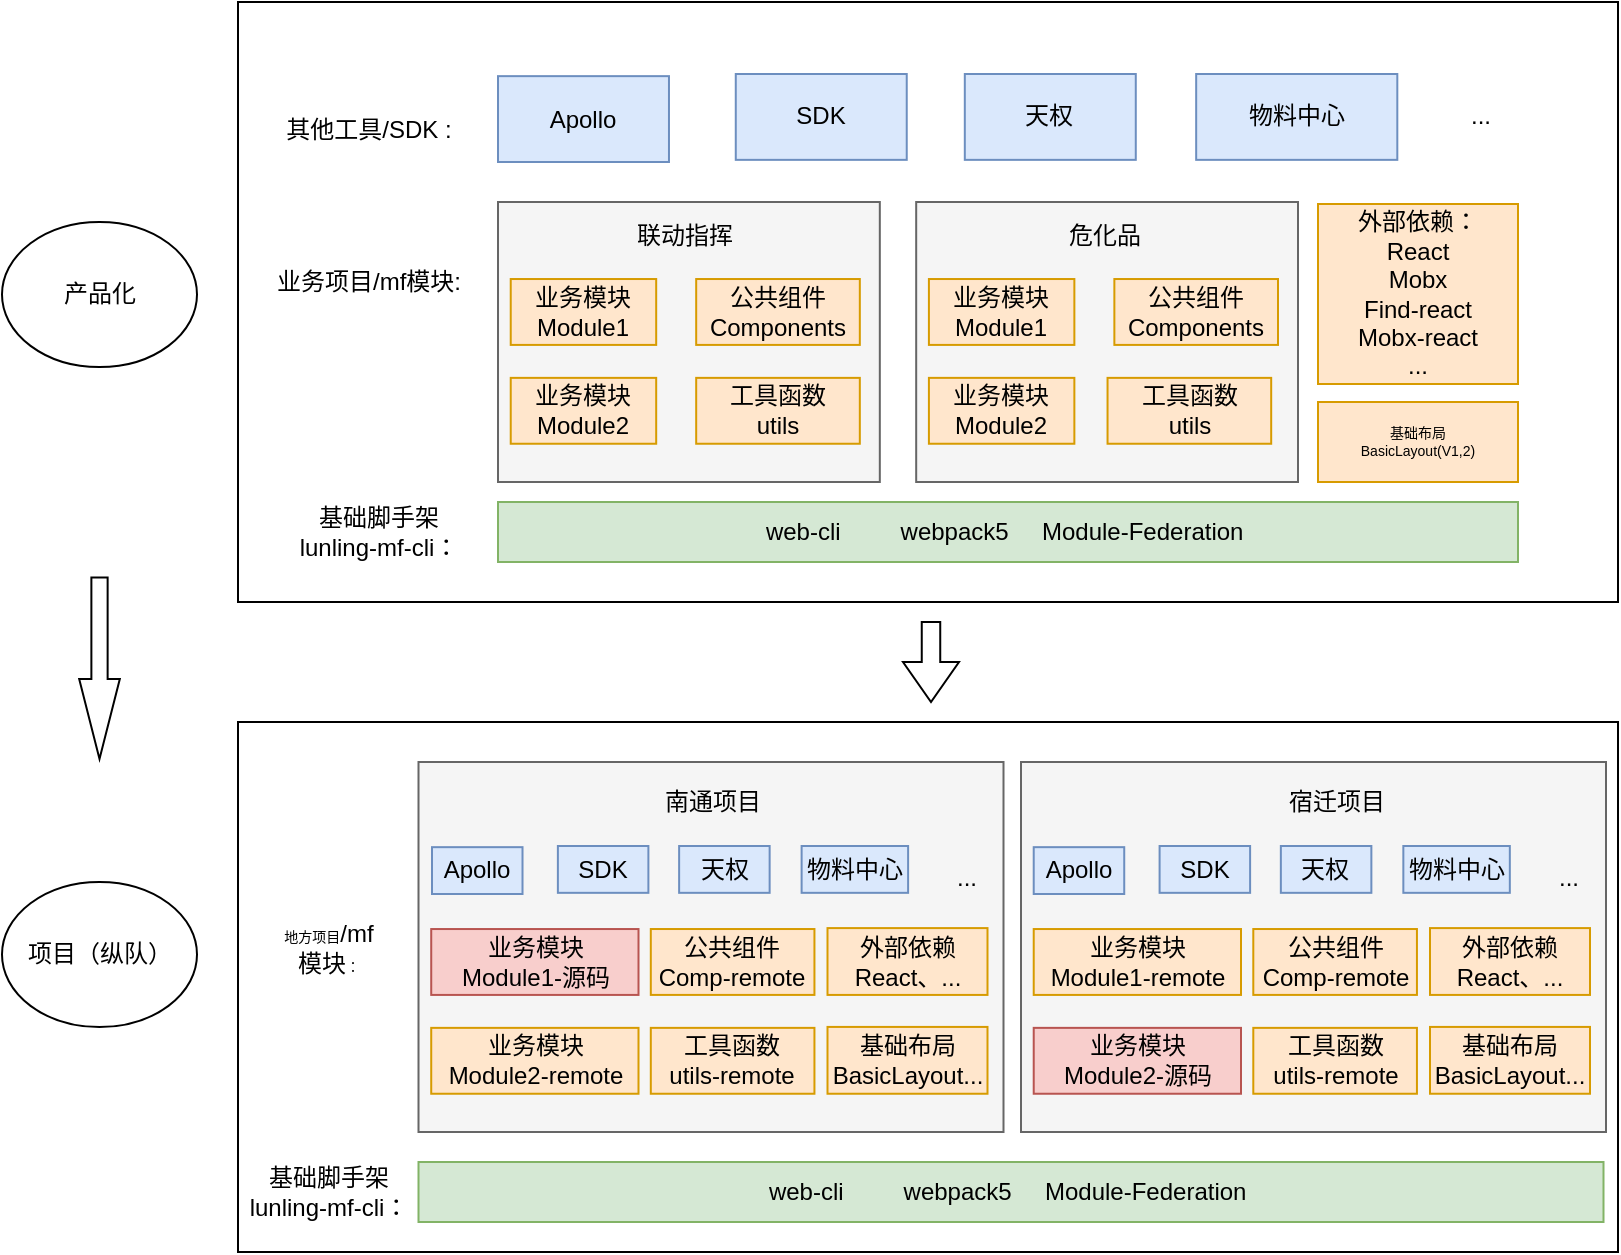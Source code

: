 <mxfile version="15.7.3" type="github">
  <diagram id="qYtG-a8lDuCber2_HTPU" name="第 1 页">
    <mxGraphModel dx="1188" dy="643" grid="1" gridSize="10" guides="1" tooltips="1" connect="1" arrows="1" fold="1" page="1" pageScale="1" pageWidth="827" pageHeight="1169" math="0" shadow="0">
      <root>
        <mxCell id="0" />
        <mxCell id="1" parent="0" />
        <mxCell id="sSeV7hXw5rhQuQ9Eckyw-49" value="" style="rounded=0;whiteSpace=wrap;html=1;fontSize=7;fillColor=none;" vertex="1" parent="1">
          <mxGeometry x="128" y="420" width="690" height="265" as="geometry" />
        </mxCell>
        <mxCell id="sSeV7hXw5rhQuQ9Eckyw-19" value="" style="rounded=0;whiteSpace=wrap;html=1;fontSize=7;fillColor=none;" vertex="1" parent="1">
          <mxGeometry x="128" y="60" width="690" height="300" as="geometry" />
        </mxCell>
        <mxCell id="TgehsIDATV7xhi2gPNsP-1" value="web-cli&amp;nbsp; &amp;nbsp; &amp;nbsp; &amp;nbsp; &amp;nbsp;webpack5&amp;nbsp; &amp;nbsp; &amp;nbsp;Module-Federation&amp;nbsp;" style="rounded=0;whiteSpace=wrap;html=1;fillColor=#d5e8d4;strokeColor=#82b366;" parent="1" vertex="1">
          <mxGeometry x="258" y="310" width="510" height="30" as="geometry" />
        </mxCell>
        <mxCell id="TgehsIDATV7xhi2gPNsP-6" value="外部依赖：&lt;br&gt;React&lt;br&gt;Mobx&lt;br&gt;Find-react&lt;br&gt;Mobx-react&lt;br&gt;..." style="rounded=0;whiteSpace=wrap;html=1;fillColor=#ffe6cc;strokeColor=#d79b00;" parent="1" vertex="1">
          <mxGeometry x="668" y="161" width="100" height="90" as="geometry" />
        </mxCell>
        <mxCell id="TgehsIDATV7xhi2gPNsP-7" value="基础布局&#xa;BasicLayout(V1,2)" style="rounded=0;whiteSpace=wrap;fillColor=#ffe6cc;strokeColor=#d79b00;fontSize=7;" parent="1" vertex="1">
          <mxGeometry x="668" y="260" width="100" height="40" as="geometry" />
        </mxCell>
        <mxCell id="TgehsIDATV7xhi2gPNsP-10" value="基础脚手架&lt;br&gt;lunling-mf-cli：" style="text;html=1;align=center;verticalAlign=middle;resizable=0;points=[];autosize=1;strokeColor=none;fillColor=none;" parent="1" vertex="1">
          <mxGeometry x="153" y="310" width="90" height="30" as="geometry" />
        </mxCell>
        <mxCell id="TgehsIDATV7xhi2gPNsP-11" value="业务项目/mf模块:" style="text;html=1;align=center;verticalAlign=middle;resizable=0;points=[];autosize=1;strokeColor=none;fillColor=none;" parent="1" vertex="1">
          <mxGeometry x="138" y="190" width="110" height="20" as="geometry" />
        </mxCell>
        <mxCell id="sSeV7hXw5rhQuQ9Eckyw-3" value="" style="group" vertex="1" connectable="0" parent="1">
          <mxGeometry x="258" y="160" width="400" height="140" as="geometry" />
        </mxCell>
        <mxCell id="TgehsIDATV7xhi2gPNsP-9" value="" style="rounded=0;whiteSpace=wrap;html=1;fillColor=#f5f5f5;fontColor=#333333;strokeColor=#666666;" parent="sSeV7hXw5rhQuQ9Eckyw-3" vertex="1">
          <mxGeometry width="190.909" height="140" as="geometry" />
        </mxCell>
        <mxCell id="TgehsIDATV7xhi2gPNsP-2" value="业务模块Module1" style="rounded=0;whiteSpace=wrap;html=1;fillColor=#ffe6cc;strokeColor=#d79b00;" parent="sSeV7hXw5rhQuQ9Eckyw-3" vertex="1">
          <mxGeometry x="6.364" y="38.516" width="72.727" height="32.941" as="geometry" />
        </mxCell>
        <mxCell id="TgehsIDATV7xhi2gPNsP-3" value="业务模块Module2&lt;span style=&quot;color: rgba(0 , 0 , 0 , 0) ; font-family: monospace ; font-size: 0px&quot;&gt;%3CmxGraphModel%3E%3Croot%3E%3CmxCell%20id%3D%220%22%2F%3E%3CmxCell%20id%3D%221%22%20parent%3D%220%22%2F%3E%3CmxCell%20id%3D%222%22%20value%3D%22%E4%B8%9A%E5%8A%A1%E7%BB%84%E4%BB%B6%22%20style%3D%22rounded%3D0%3BwhiteSpace%3Dwrap%3Bhtml%3D1%3B%22%20vertex%3D%221%22%20parent%3D%221%22%3E%3CmxGeometry%20x%3D%22180%22%20y%3D%22300%22%20width%3D%22120%22%20height%3D%2260%22%20as%3D%22geometry%22%2F%3E%3C%2FmxCell%3E%3C%2Froot%3E%3C%2FmxGraphModel%3E&lt;/span&gt;" style="rounded=0;whiteSpace=wrap;html=1;fillColor=#ffe6cc;strokeColor=#d79b00;" parent="sSeV7hXw5rhQuQ9Eckyw-3" vertex="1">
          <mxGeometry x="6.364" y="87.928" width="72.727" height="32.941" as="geometry" />
        </mxCell>
        <mxCell id="TgehsIDATV7xhi2gPNsP-4" value="公共组件&lt;br&gt;Components" style="rounded=0;whiteSpace=wrap;html=1;fillColor=#ffe6cc;strokeColor=#d79b00;" parent="sSeV7hXw5rhQuQ9Eckyw-3" vertex="1">
          <mxGeometry x="99.091" y="38.516" width="81.818" height="32.941" as="geometry" />
        </mxCell>
        <mxCell id="TgehsIDATV7xhi2gPNsP-5" value="工具函数&lt;br&gt;utils" style="rounded=0;whiteSpace=wrap;html=1;fillColor=#ffe6cc;strokeColor=#d79b00;" parent="sSeV7hXw5rhQuQ9Eckyw-3" vertex="1">
          <mxGeometry x="99.091" y="87.928" width="81.818" height="32.941" as="geometry" />
        </mxCell>
        <mxCell id="TgehsIDATV7xhi2gPNsP-18" value="" style="rounded=0;whiteSpace=wrap;html=1;fillColor=#f5f5f5;fontColor=#333333;strokeColor=#666666;" parent="sSeV7hXw5rhQuQ9Eckyw-3" vertex="1">
          <mxGeometry x="209.091" width="190.909" height="140" as="geometry" />
        </mxCell>
        <mxCell id="TgehsIDATV7xhi2gPNsP-19" value="业务模块Module1" style="rounded=0;whiteSpace=wrap;html=1;fillColor=#ffe6cc;strokeColor=#d79b00;" parent="sSeV7hXw5rhQuQ9Eckyw-3" vertex="1">
          <mxGeometry x="215.455" y="38.516" width="72.727" height="32.941" as="geometry" />
        </mxCell>
        <mxCell id="TgehsIDATV7xhi2gPNsP-20" value="业务模块Module2&lt;span style=&quot;color: rgba(0 , 0 , 0 , 0) ; font-family: monospace ; font-size: 0px&quot;&gt;%3CmxGraphModel%3E%3Croot%3E%3CmxCell%20id%3D%220%22%2F%3E%3CmxCell%20id%3D%221%22%20parent%3D%220%22%2F%3E%3CmxCell%20id%3D%222%22%20value%3D%22%E4%B8%9A%E5%8A%A1%E7%BB%84%E4%BB%B6%22%20style%3D%22rounded%3D0%3BwhiteSpace%3Dwrap%3Bhtml%3D1%3B%22%20vertex%3D%221%22%20parent%3D%221%22%3E%3CmxGeometry%20x%3D%22180%22%20y%3D%22300%22%20width%3D%22120%22%20height%3D%2260%22%20as%3D%22geometry%22%2F%3E%3C%2FmxCell%3E%3C%2Froot%3E%3C%2FmxGraphModel%3E&lt;/span&gt;" style="rounded=0;whiteSpace=wrap;html=1;fillColor=#ffe6cc;strokeColor=#d79b00;" parent="sSeV7hXw5rhQuQ9Eckyw-3" vertex="1">
          <mxGeometry x="215.455" y="87.928" width="72.727" height="32.941" as="geometry" />
        </mxCell>
        <mxCell id="TgehsIDATV7xhi2gPNsP-21" value="公共组件&lt;br&gt;Components" style="rounded=0;whiteSpace=wrap;html=1;fillColor=#ffe6cc;strokeColor=#d79b00;" parent="sSeV7hXw5rhQuQ9Eckyw-3" vertex="1">
          <mxGeometry x="308.182" y="38.516" width="81.818" height="32.941" as="geometry" />
        </mxCell>
        <mxCell id="TgehsIDATV7xhi2gPNsP-22" value="工具函数&lt;br&gt;utils" style="rounded=0;whiteSpace=wrap;html=1;fillColor=#ffe6cc;strokeColor=#d79b00;" parent="sSeV7hXw5rhQuQ9Eckyw-3" vertex="1">
          <mxGeometry x="304.773" y="87.928" width="81.818" height="32.941" as="geometry" />
        </mxCell>
        <mxCell id="sSeV7hXw5rhQuQ9Eckyw-1" value="联动指挥" style="text;html=1;align=center;verticalAlign=middle;resizable=0;points=[];autosize=1;strokeColor=none;fillColor=none;" vertex="1" parent="sSeV7hXw5rhQuQ9Eckyw-3">
          <mxGeometry x="63.155" y="6.588" width="60" height="20" as="geometry" />
        </mxCell>
        <mxCell id="sSeV7hXw5rhQuQ9Eckyw-2" value="危化品" style="text;html=1;align=center;verticalAlign=middle;resizable=0;points=[];autosize=1;strokeColor=none;fillColor=none;" vertex="1" parent="sSeV7hXw5rhQuQ9Eckyw-3">
          <mxGeometry x="278.009" y="6.588" width="50" height="20" as="geometry" />
        </mxCell>
        <mxCell id="sSeV7hXw5rhQuQ9Eckyw-5" value="其他工具/SDK :" style="text;html=1;align=center;verticalAlign=middle;resizable=0;points=[];autosize=1;strokeColor=none;fillColor=none;" vertex="1" parent="1">
          <mxGeometry x="143" y="114" width="100" height="20" as="geometry" />
        </mxCell>
        <mxCell id="sSeV7hXw5rhQuQ9Eckyw-21" value="web-cli&amp;nbsp; &amp;nbsp; &amp;nbsp; &amp;nbsp; &amp;nbsp;webpack5&amp;nbsp; &amp;nbsp; &amp;nbsp;Module-Federation&amp;nbsp;" style="rounded=0;whiteSpace=wrap;html=1;fillColor=#d5e8d4;strokeColor=#82b366;" vertex="1" parent="1">
          <mxGeometry x="218.25" y="640" width="592.5" height="30" as="geometry" />
        </mxCell>
        <mxCell id="sSeV7hXw5rhQuQ9Eckyw-22" value="基础脚手架&lt;br&gt;lunling-mf-cli：" style="text;html=1;align=center;verticalAlign=middle;resizable=0;points=[];autosize=1;strokeColor=none;fillColor=none;" vertex="1" parent="1">
          <mxGeometry x="128" y="640" width="90" height="30" as="geometry" />
        </mxCell>
        <mxCell id="sSeV7hXw5rhQuQ9Eckyw-24" value="" style="rounded=0;whiteSpace=wrap;html=1;fillColor=#f5f5f5;fontColor=#333333;strokeColor=#666666;" vertex="1" parent="1">
          <mxGeometry x="218.25" y="440" width="292.5" height="185" as="geometry" />
        </mxCell>
        <mxCell id="sSeV7hXw5rhQuQ9Eckyw-25" value="业务模块&lt;br&gt;Module1-源码" style="rounded=0;whiteSpace=wrap;html=1;fillColor=#f8cecc;strokeColor=#b85450;" vertex="1" parent="1">
          <mxGeometry x="224.61" y="523.52" width="103.64" height="32.94" as="geometry" />
        </mxCell>
        <mxCell id="sSeV7hXw5rhQuQ9Eckyw-27" value="公共组件&lt;br&gt;Comp-remote" style="rounded=0;whiteSpace=wrap;html=1;fillColor=#ffe6cc;strokeColor=#d79b00;" vertex="1" parent="1">
          <mxGeometry x="334.401" y="523.516" width="81.818" height="32.941" as="geometry" />
        </mxCell>
        <mxCell id="sSeV7hXw5rhQuQ9Eckyw-28" value="工具函数&lt;br&gt;utils-remote" style="rounded=0;whiteSpace=wrap;html=1;fillColor=#ffe6cc;strokeColor=#d79b00;" vertex="1" parent="1">
          <mxGeometry x="334.401" y="572.928" width="81.818" height="32.941" as="geometry" />
        </mxCell>
        <mxCell id="sSeV7hXw5rhQuQ9Eckyw-34" value="南通项目" style="text;html=1;align=center;verticalAlign=middle;resizable=0;points=[];autosize=1;strokeColor=none;fillColor=none;" vertex="1" parent="1">
          <mxGeometry x="334.505" y="449.998" width="60" height="20" as="geometry" />
        </mxCell>
        <mxCell id="sSeV7hXw5rhQuQ9Eckyw-36" value="业务模块&lt;br&gt;Module2-remote" style="rounded=0;whiteSpace=wrap;html=1;fillColor=#ffe6cc;strokeColor=#d79b00;" vertex="1" parent="1">
          <mxGeometry x="224.61" y="572.93" width="103.64" height="32.94" as="geometry" />
        </mxCell>
        <mxCell id="sSeV7hXw5rhQuQ9Eckyw-37" value="外部依赖&lt;br&gt;React、..." style="rounded=0;whiteSpace=wrap;html=1;fillColor=#ffe6cc;strokeColor=#d79b00;" vertex="1" parent="1">
          <mxGeometry x="422.75" y="523.05" width="80" height="33.41" as="geometry" />
        </mxCell>
        <mxCell id="sSeV7hXw5rhQuQ9Eckyw-38" value="基础布局&lt;br&gt;BasicLayout..." style="rounded=0;whiteSpace=wrap;html=1;fillColor=#ffe6cc;strokeColor=#d79b00;" vertex="1" parent="1">
          <mxGeometry x="422.75" y="572.46" width="80" height="33.41" as="geometry" />
        </mxCell>
        <mxCell id="sSeV7hXw5rhQuQ9Eckyw-40" value="" style="rounded=0;whiteSpace=wrap;html=1;fillColor=#f5f5f5;fontColor=#333333;strokeColor=#666666;" vertex="1" parent="1">
          <mxGeometry x="519.5" y="440" width="292.5" height="185" as="geometry" />
        </mxCell>
        <mxCell id="sSeV7hXw5rhQuQ9Eckyw-41" value="业务模块&lt;br&gt;Module1-remote" style="rounded=0;whiteSpace=wrap;html=1;fillColor=#ffe6cc;strokeColor=#d79b00;" vertex="1" parent="1">
          <mxGeometry x="525.86" y="523.52" width="103.64" height="32.94" as="geometry" />
        </mxCell>
        <mxCell id="sSeV7hXw5rhQuQ9Eckyw-42" value="公共组件&lt;br&gt;Comp-remote" style="rounded=0;whiteSpace=wrap;html=1;fillColor=#ffe6cc;strokeColor=#d79b00;" vertex="1" parent="1">
          <mxGeometry x="635.651" y="523.516" width="81.818" height="32.941" as="geometry" />
        </mxCell>
        <mxCell id="sSeV7hXw5rhQuQ9Eckyw-43" value="工具函数&lt;br&gt;utils-remote" style="rounded=0;whiteSpace=wrap;html=1;fillColor=#ffe6cc;strokeColor=#d79b00;" vertex="1" parent="1">
          <mxGeometry x="635.651" y="572.928" width="81.818" height="32.941" as="geometry" />
        </mxCell>
        <mxCell id="sSeV7hXw5rhQuQ9Eckyw-44" value="宿迁项目" style="text;html=1;align=center;verticalAlign=middle;resizable=0;points=[];autosize=1;strokeColor=none;fillColor=none;" vertex="1" parent="1">
          <mxGeometry x="646.565" y="449.998" width="60" height="20" as="geometry" />
        </mxCell>
        <mxCell id="sSeV7hXw5rhQuQ9Eckyw-45" value="业务模块&lt;br&gt;Module2-源码" style="rounded=0;whiteSpace=wrap;html=1;fillColor=#f8cecc;strokeColor=#b85450;" vertex="1" parent="1">
          <mxGeometry x="525.86" y="572.93" width="103.64" height="32.94" as="geometry" />
        </mxCell>
        <mxCell id="sSeV7hXw5rhQuQ9Eckyw-46" value="外部依赖&lt;br&gt;React、..." style="rounded=0;whiteSpace=wrap;html=1;fillColor=#ffe6cc;strokeColor=#d79b00;" vertex="1" parent="1">
          <mxGeometry x="724" y="523.05" width="80" height="33.41" as="geometry" />
        </mxCell>
        <mxCell id="sSeV7hXw5rhQuQ9Eckyw-47" value="基础布局&lt;br&gt;BasicLayout..." style="rounded=0;whiteSpace=wrap;html=1;fillColor=#ffe6cc;strokeColor=#d79b00;" vertex="1" parent="1">
          <mxGeometry x="724" y="572.46" width="80" height="33.41" as="geometry" />
        </mxCell>
        <mxCell id="sSeV7hXw5rhQuQ9Eckyw-48" value="地方项目&lt;span style=&quot;font-size: 12px&quot;&gt;/mf&lt;br&gt;模块&lt;/span&gt;：" style="text;html=1;align=center;verticalAlign=middle;resizable=0;points=[];autosize=1;strokeColor=none;fillColor=none;fontSize=7;" vertex="1" parent="1">
          <mxGeometry x="133" y="522.5" width="80" height="20" as="geometry" />
        </mxCell>
        <mxCell id="sSeV7hXw5rhQuQ9Eckyw-51" value="" style="html=1;shadow=0;dashed=0;align=center;verticalAlign=middle;shape=mxgraph.arrows2.arrow;dy=0.67;dx=20;notch=0;rounded=1;fontSize=7;fillColor=none;rotation=90;" vertex="1" parent="1">
          <mxGeometry x="454.5" y="376" width="40" height="28" as="geometry" />
        </mxCell>
        <mxCell id="sSeV7hXw5rhQuQ9Eckyw-62" value="" style="group" vertex="1" connectable="0" parent="1">
          <mxGeometry x="258" y="96" width="510" height="44" as="geometry" />
        </mxCell>
        <mxCell id="TgehsIDATV7xhi2gPNsP-24" value="物料中心" style="rounded=0;whiteSpace=wrap;html=1;fillColor=#dae8fc;strokeColor=#6c8ebf;" parent="sSeV7hXw5rhQuQ9Eckyw-62" vertex="1">
          <mxGeometry x="349.085" width="100.572" height="42.927" as="geometry" />
        </mxCell>
        <mxCell id="sSeV7hXw5rhQuQ9Eckyw-4" value="SDK" style="rounded=0;whiteSpace=wrap;html=1;fillColor=#dae8fc;strokeColor=#6c8ebf;" vertex="1" parent="sSeV7hXw5rhQuQ9Eckyw-62">
          <mxGeometry x="118.887" width="85.486" height="42.927" as="geometry" />
        </mxCell>
        <mxCell id="sSeV7hXw5rhQuQ9Eckyw-7" value="..." style="text;html=1;align=center;verticalAlign=middle;resizable=0;points=[];autosize=1;strokeColor=none;fillColor=none;" vertex="1" parent="sSeV7hXw5rhQuQ9Eckyw-62">
          <mxGeometry x="476.476" y="10.732" width="30" height="20" as="geometry" />
        </mxCell>
        <mxCell id="sSeV7hXw5rhQuQ9Eckyw-8" value="天权" style="rounded=0;whiteSpace=wrap;html=1;fillColor=#dae8fc;strokeColor=#6c8ebf;" vertex="1" parent="sSeV7hXw5rhQuQ9Eckyw-62">
          <mxGeometry x="233.405" width="85.486" height="42.927" as="geometry" />
        </mxCell>
        <mxCell id="sSeV7hXw5rhQuQ9Eckyw-9" value="Apollo" style="rounded=0;whiteSpace=wrap;html=1;fillColor=#dae8fc;strokeColor=#6c8ebf;" vertex="1" parent="sSeV7hXw5rhQuQ9Eckyw-62">
          <mxGeometry y="1.073" width="85.486" height="42.927" as="geometry" />
        </mxCell>
        <mxCell id="sSeV7hXw5rhQuQ9Eckyw-63" value="" style="group" vertex="1" connectable="0" parent="1">
          <mxGeometry x="225" y="482" width="270" height="24" as="geometry" />
        </mxCell>
        <mxCell id="sSeV7hXw5rhQuQ9Eckyw-64" value="物料中心" style="rounded=0;whiteSpace=wrap;html=1;fillColor=#dae8fc;strokeColor=#6c8ebf;" vertex="1" parent="sSeV7hXw5rhQuQ9Eckyw-63">
          <mxGeometry x="184.81" width="53.244" height="23.415" as="geometry" />
        </mxCell>
        <mxCell id="sSeV7hXw5rhQuQ9Eckyw-65" value="SDK" style="rounded=0;whiteSpace=wrap;html=1;fillColor=#dae8fc;strokeColor=#6c8ebf;" vertex="1" parent="sSeV7hXw5rhQuQ9Eckyw-63">
          <mxGeometry x="62.94" width="45.257" height="23.415" as="geometry" />
        </mxCell>
        <mxCell id="sSeV7hXw5rhQuQ9Eckyw-66" value="..." style="text;html=1;align=center;verticalAlign=middle;resizable=0;points=[];autosize=1;strokeColor=none;fillColor=none;" vertex="1" parent="sSeV7hXw5rhQuQ9Eckyw-63">
          <mxGeometry x="252.252" y="5.854" width="30" height="20" as="geometry" />
        </mxCell>
        <mxCell id="sSeV7hXw5rhQuQ9Eckyw-67" value="天权" style="rounded=0;whiteSpace=wrap;html=1;fillColor=#dae8fc;strokeColor=#6c8ebf;" vertex="1" parent="sSeV7hXw5rhQuQ9Eckyw-63">
          <mxGeometry x="123.567" width="45.257" height="23.415" as="geometry" />
        </mxCell>
        <mxCell id="sSeV7hXw5rhQuQ9Eckyw-68" value="Apollo" style="rounded=0;whiteSpace=wrap;html=1;fillColor=#dae8fc;strokeColor=#6c8ebf;" vertex="1" parent="sSeV7hXw5rhQuQ9Eckyw-63">
          <mxGeometry y="0.585" width="45.257" height="23.415" as="geometry" />
        </mxCell>
        <mxCell id="sSeV7hXw5rhQuQ9Eckyw-77" value="" style="group" vertex="1" connectable="0" parent="1">
          <mxGeometry x="525.86" y="482" width="270" height="24" as="geometry" />
        </mxCell>
        <mxCell id="sSeV7hXw5rhQuQ9Eckyw-78" value="物料中心" style="rounded=0;whiteSpace=wrap;html=1;fillColor=#dae8fc;strokeColor=#6c8ebf;" vertex="1" parent="sSeV7hXw5rhQuQ9Eckyw-77">
          <mxGeometry x="184.81" width="53.244" height="23.415" as="geometry" />
        </mxCell>
        <mxCell id="sSeV7hXw5rhQuQ9Eckyw-79" value="SDK" style="rounded=0;whiteSpace=wrap;html=1;fillColor=#dae8fc;strokeColor=#6c8ebf;" vertex="1" parent="sSeV7hXw5rhQuQ9Eckyw-77">
          <mxGeometry x="62.94" width="45.257" height="23.415" as="geometry" />
        </mxCell>
        <mxCell id="sSeV7hXw5rhQuQ9Eckyw-80" value="..." style="text;html=1;align=center;verticalAlign=middle;resizable=0;points=[];autosize=1;strokeColor=none;fillColor=none;" vertex="1" parent="sSeV7hXw5rhQuQ9Eckyw-77">
          <mxGeometry x="252.252" y="5.854" width="30" height="20" as="geometry" />
        </mxCell>
        <mxCell id="sSeV7hXw5rhQuQ9Eckyw-81" value="天权" style="rounded=0;whiteSpace=wrap;html=1;fillColor=#dae8fc;strokeColor=#6c8ebf;" vertex="1" parent="sSeV7hXw5rhQuQ9Eckyw-77">
          <mxGeometry x="123.567" width="45.257" height="23.415" as="geometry" />
        </mxCell>
        <mxCell id="sSeV7hXw5rhQuQ9Eckyw-82" value="Apollo" style="rounded=0;whiteSpace=wrap;html=1;fillColor=#dae8fc;strokeColor=#6c8ebf;" vertex="1" parent="sSeV7hXw5rhQuQ9Eckyw-77">
          <mxGeometry y="0.585" width="45.257" height="23.415" as="geometry" />
        </mxCell>
        <mxCell id="sSeV7hXw5rhQuQ9Eckyw-83" value="" style="group" vertex="1" connectable="0" parent="1">
          <mxGeometry x="10" y="200" width="97.5" height="349" as="geometry" />
        </mxCell>
        <mxCell id="sSeV7hXw5rhQuQ9Eckyw-12" value="" style="html=1;shadow=0;dashed=0;align=center;verticalAlign=middle;shape=mxgraph.arrows2.arrow;dy=0.6;dx=40;direction=south;notch=0;fontSize=7;fillColor=none;" vertex="1" parent="sSeV7hXw5rhQuQ9Eckyw-83">
          <mxGeometry x="38.594" y="147.808" width="20.312" height="90.68" as="geometry" />
        </mxCell>
        <mxCell id="sSeV7hXw5rhQuQ9Eckyw-17" value="&lt;span style=&quot;font-size: 12px&quot;&gt;项目（纵队）&lt;/span&gt;" style="ellipse;whiteSpace=wrap;html=1;rounded=1;fontSize=7;" vertex="1" parent="sSeV7hXw5rhQuQ9Eckyw-83">
          <mxGeometry y="299.996" width="97.5" height="72.544" as="geometry" />
        </mxCell>
        <mxCell id="sSeV7hXw5rhQuQ9Eckyw-16" value="&lt;span style=&quot;font-size: 12px&quot;&gt;产品化&lt;/span&gt;" style="ellipse;whiteSpace=wrap;html=1;rounded=1;fontSize=7;" vertex="1" parent="1">
          <mxGeometry x="10" y="170" width="97.5" height="72.544" as="geometry" />
        </mxCell>
      </root>
    </mxGraphModel>
  </diagram>
</mxfile>
